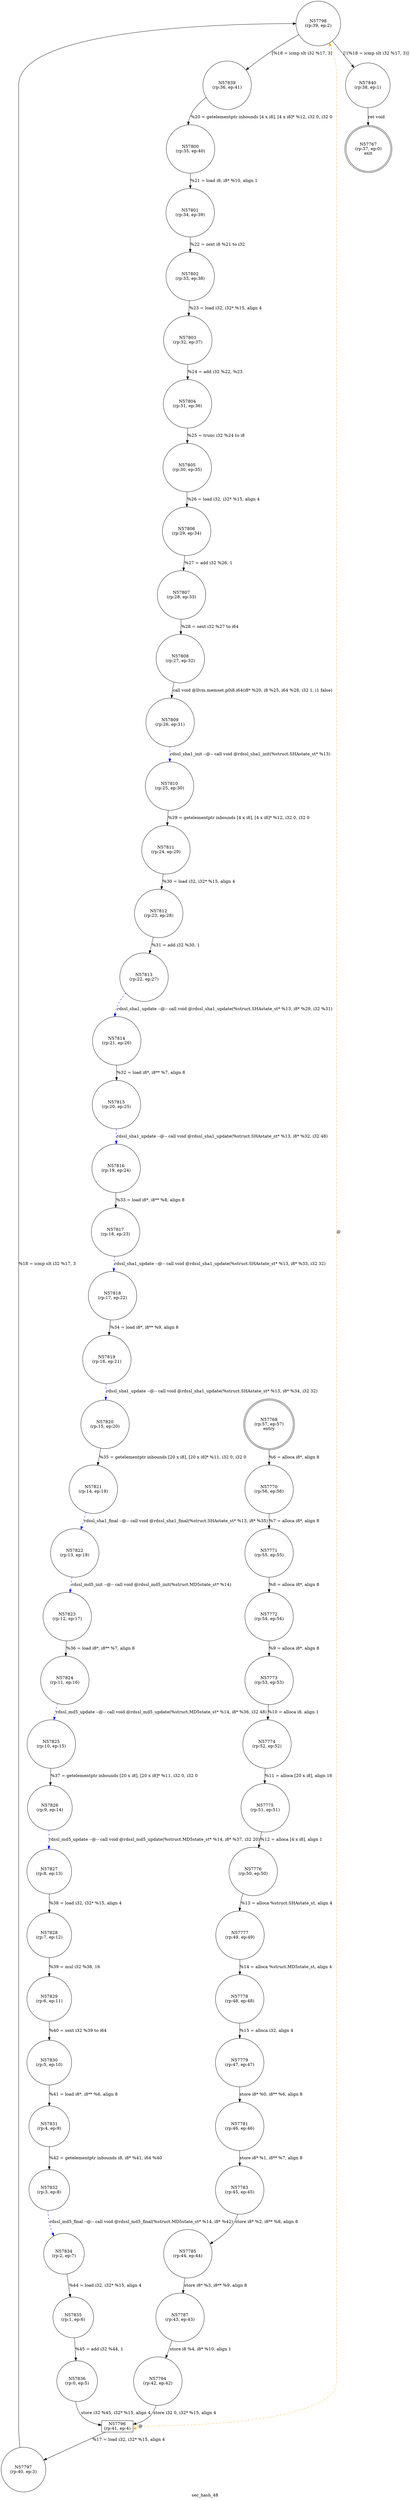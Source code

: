 digraph sec_hash_48 {
label="sec_hash_48"
57767 [label="N57767\n(rp:37, ep:0)\nexit", shape="doublecircle"]
57768 [label="N57768\n(rp:57, ep:57)\nentry", shape="doublecircle"]
57768 -> 57770 [label="%6 = alloca i8*, align 8"]
57770 [label="N57770\n(rp:56, ep:56)", shape="circle"]
57770 -> 57771 [label="%7 = alloca i8*, align 8"]
57771 [label="N57771\n(rp:55, ep:55)", shape="circle"]
57771 -> 57772 [label="%8 = alloca i8*, align 8"]
57772 [label="N57772\n(rp:54, ep:54)", shape="circle"]
57772 -> 57773 [label="%9 = alloca i8*, align 8"]
57773 [label="N57773\n(rp:53, ep:53)", shape="circle"]
57773 -> 57774 [label="%10 = alloca i8, align 1"]
57774 [label="N57774\n(rp:52, ep:52)", shape="circle"]
57774 -> 57775 [label="%11 = alloca [20 x i8], align 16"]
57775 [label="N57775\n(rp:51, ep:51)", shape="circle"]
57775 -> 57776 [label="%12 = alloca [4 x i8], align 1"]
57776 [label="N57776\n(rp:50, ep:50)", shape="circle"]
57776 -> 57777 [label="%13 = alloca %struct.SHAstate_st, align 4"]
57777 [label="N57777\n(rp:49, ep:49)", shape="circle"]
57777 -> 57778 [label="%14 = alloca %struct.MD5state_st, align 4"]
57778 [label="N57778\n(rp:48, ep:48)", shape="circle"]
57778 -> 57779 [label="%15 = alloca i32, align 4"]
57779 [label="N57779\n(rp:47, ep:47)", shape="circle"]
57779 -> 57781 [label="store i8* %0, i8** %6, align 8"]
57781 [label="N57781\n(rp:46, ep:46)", shape="circle"]
57781 -> 57783 [label="store i8* %1, i8** %7, align 8"]
57783 [label="N57783\n(rp:45, ep:45)", shape="circle"]
57783 -> 57785 [label="store i8* %2, i8** %8, align 8"]
57785 [label="N57785\n(rp:44, ep:44)", shape="circle"]
57785 -> 57787 [label="store i8* %3, i8** %9, align 8"]
57787 [label="N57787\n(rp:43, ep:43)", shape="circle"]
57787 -> 57794 [label="store i8 %4, i8* %10, align 1"]
57794 [label="N57794\n(rp:42, ep:42)", shape="circle"]
57794 -> 57796 [label="store i32 0, i32* %15, align 4"]
57796 [label="N57796\n(rp:41, ep:4)", shape="box"]
57796 -> 57797 [label="%17 = load i32, i32* %15, align 4"]
57796 -> 57796 [label="@", style="dashed", color="orange"]
57796 -> 57798 [label="@", style="dashed", color="orange"]
57797 [label="N57797\n(rp:40, ep:3)", shape="circle"]
57797 -> 57798 [label="%18 = icmp slt i32 %17, 3"]
57798 [label="N57798\n(rp:39, ep:2)", shape="circle"]
57798 -> 57839 [label="[%18 = icmp slt i32 %17, 3]"]
57798 -> 57840 [label="[!(%18 = icmp slt i32 %17, 3)]"]
57800 [label="N57800\n(rp:35, ep:40)", shape="circle"]
57800 -> 57801 [label="%21 = load i8, i8* %10, align 1"]
57801 [label="N57801\n(rp:34, ep:39)", shape="circle"]
57801 -> 57802 [label="%22 = zext i8 %21 to i32"]
57802 [label="N57802\n(rp:33, ep:38)", shape="circle"]
57802 -> 57803 [label="%23 = load i32, i32* %15, align 4"]
57803 [label="N57803\n(rp:32, ep:37)", shape="circle"]
57803 -> 57804 [label="%24 = add i32 %22, %23"]
57804 [label="N57804\n(rp:31, ep:36)", shape="circle"]
57804 -> 57805 [label="%25 = trunc i32 %24 to i8"]
57805 [label="N57805\n(rp:30, ep:35)", shape="circle"]
57805 -> 57806 [label="%26 = load i32, i32* %15, align 4"]
57806 [label="N57806\n(rp:29, ep:34)", shape="circle"]
57806 -> 57807 [label="%27 = add i32 %26, 1"]
57807 [label="N57807\n(rp:28, ep:33)", shape="circle"]
57807 -> 57808 [label="%28 = sext i32 %27 to i64"]
57808 [label="N57808\n(rp:27, ep:32)", shape="circle"]
57808 -> 57809 [label="call void @llvm.memset.p0i8.i64(i8* %20, i8 %25, i64 %28, i32 1, i1 false)"]
57809 [label="N57809\n(rp:26, ep:31)", shape="circle"]
57809 -> 57810 [label="rdssl_sha1_init --@-- call void @rdssl_sha1_init(%struct.SHAstate_st* %13)", style="dashed", color="blue"]
57810 [label="N57810\n(rp:25, ep:30)", shape="circle"]
57810 -> 57811 [label="%29 = getelementptr inbounds [4 x i8], [4 x i8]* %12, i32 0, i32 0"]
57811 [label="N57811\n(rp:24, ep:29)", shape="circle"]
57811 -> 57812 [label="%30 = load i32, i32* %15, align 4"]
57812 [label="N57812\n(rp:23, ep:28)", shape="circle"]
57812 -> 57813 [label="%31 = add i32 %30, 1"]
57813 [label="N57813\n(rp:22, ep:27)", shape="circle"]
57813 -> 57814 [label="rdssl_sha1_update --@-- call void @rdssl_sha1_update(%struct.SHAstate_st* %13, i8* %29, i32 %31)", style="dashed", color="blue"]
57814 [label="N57814\n(rp:21, ep:26)", shape="circle"]
57814 -> 57815 [label="%32 = load i8*, i8** %7, align 8"]
57815 [label="N57815\n(rp:20, ep:25)", shape="circle"]
57815 -> 57816 [label="rdssl_sha1_update --@-- call void @rdssl_sha1_update(%struct.SHAstate_st* %13, i8* %32, i32 48)", style="dashed", color="blue"]
57816 [label="N57816\n(rp:19, ep:24)", shape="circle"]
57816 -> 57817 [label="%33 = load i8*, i8** %8, align 8"]
57817 [label="N57817\n(rp:18, ep:23)", shape="circle"]
57817 -> 57818 [label="rdssl_sha1_update --@-- call void @rdssl_sha1_update(%struct.SHAstate_st* %13, i8* %33, i32 32)", style="dashed", color="blue"]
57818 [label="N57818\n(rp:17, ep:22)", shape="circle"]
57818 -> 57819 [label="%34 = load i8*, i8** %9, align 8"]
57819 [label="N57819\n(rp:16, ep:21)", shape="circle"]
57819 -> 57820 [label="rdssl_sha1_update --@-- call void @rdssl_sha1_update(%struct.SHAstate_st* %13, i8* %34, i32 32)", style="dashed", color="blue"]
57820 [label="N57820\n(rp:15, ep:20)", shape="circle"]
57820 -> 57821 [label="%35 = getelementptr inbounds [20 x i8], [20 x i8]* %11, i32 0, i32 0"]
57821 [label="N57821\n(rp:14, ep:19)", shape="circle"]
57821 -> 57822 [label="rdssl_sha1_final --@-- call void @rdssl_sha1_final(%struct.SHAstate_st* %13, i8* %35)", style="dashed", color="blue"]
57822 [label="N57822\n(rp:13, ep:18)", shape="circle"]
57822 -> 57823 [label="rdssl_md5_init --@-- call void @rdssl_md5_init(%struct.MD5state_st* %14)", style="dashed", color="blue"]
57823 [label="N57823\n(rp:12, ep:17)", shape="circle"]
57823 -> 57824 [label="%36 = load i8*, i8** %7, align 8"]
57824 [label="N57824\n(rp:11, ep:16)", shape="circle"]
57824 -> 57825 [label="rdssl_md5_update --@-- call void @rdssl_md5_update(%struct.MD5state_st* %14, i8* %36, i32 48)", style="dashed", color="blue"]
57825 [label="N57825\n(rp:10, ep:15)", shape="circle"]
57825 -> 57826 [label="%37 = getelementptr inbounds [20 x i8], [20 x i8]* %11, i32 0, i32 0"]
57826 [label="N57826\n(rp:9, ep:14)", shape="circle"]
57826 -> 57827 [label="rdssl_md5_update --@-- call void @rdssl_md5_update(%struct.MD5state_st* %14, i8* %37, i32 20)", style="dashed", color="blue"]
57827 [label="N57827\n(rp:8, ep:13)", shape="circle"]
57827 -> 57828 [label="%38 = load i32, i32* %15, align 4"]
57828 [label="N57828\n(rp:7, ep:12)", shape="circle"]
57828 -> 57829 [label="%39 = mul i32 %38, 16"]
57829 [label="N57829\n(rp:6, ep:11)", shape="circle"]
57829 -> 57830 [label="%40 = sext i32 %39 to i64"]
57830 [label="N57830\n(rp:5, ep:10)", shape="circle"]
57830 -> 57831 [label="%41 = load i8*, i8** %6, align 8"]
57831 [label="N57831\n(rp:4, ep:9)", shape="circle"]
57831 -> 57832 [label="%42 = getelementptr inbounds i8, i8* %41, i64 %40"]
57832 [label="N57832\n(rp:3, ep:8)", shape="circle"]
57832 -> 57834 [label="rdssl_md5_final --@-- call void @rdssl_md5_final(%struct.MD5state_st* %14, i8* %42)", style="dashed", color="blue"]
57834 [label="N57834\n(rp:2, ep:7)", shape="circle"]
57834 -> 57835 [label="%44 = load i32, i32* %15, align 4"]
57835 [label="N57835\n(rp:1, ep:6)", shape="circle"]
57835 -> 57836 [label="%45 = add i32 %44, 1"]
57836 [label="N57836\n(rp:0, ep:5)", shape="circle"]
57836 -> 57796 [label="store i32 %45, i32* %15, align 4"]
57839 [label="N57839\n(rp:36, ep:41)", shape="circle"]
57839 -> 57800 [label="%20 = getelementptr inbounds [4 x i8], [4 x i8]* %12, i32 0, i32 0"]
57840 [label="N57840\n(rp:38, ep:1)", shape="circle"]
57840 -> 57767 [label="ret void"]
}
